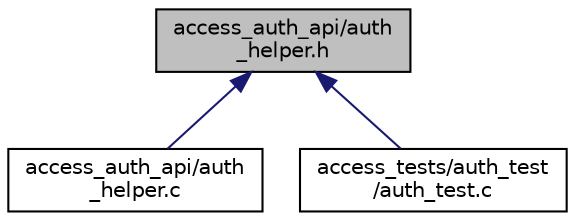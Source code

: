 digraph "access_auth_api/auth_helper.h"
{
  edge [fontname="Helvetica",fontsize="10",labelfontname="Helvetica",labelfontsize="10"];
  node [fontname="Helvetica",fontsize="10",shape=record];
  Node3 [label="access_auth_api/auth\l_helper.h",height=0.2,width=0.4,color="black", fillcolor="grey75", style="filled", fontcolor="black"];
  Node3 -> Node4 [dir="back",color="midnightblue",fontsize="10",style="solid",fontname="Helvetica"];
  Node4 [label="access_auth_api/auth\l_helper.c",height=0.2,width=0.4,color="black", fillcolor="white", style="filled",URL="$auth__helper_8c.html"];
  Node3 -> Node5 [dir="back",color="midnightblue",fontsize="10",style="solid",fontname="Helvetica"];
  Node5 [label="access_tests/auth_test\l/auth_test.c",height=0.2,width=0.4,color="black", fillcolor="white", style="filled",URL="$auth__test_8c.html"];
}
